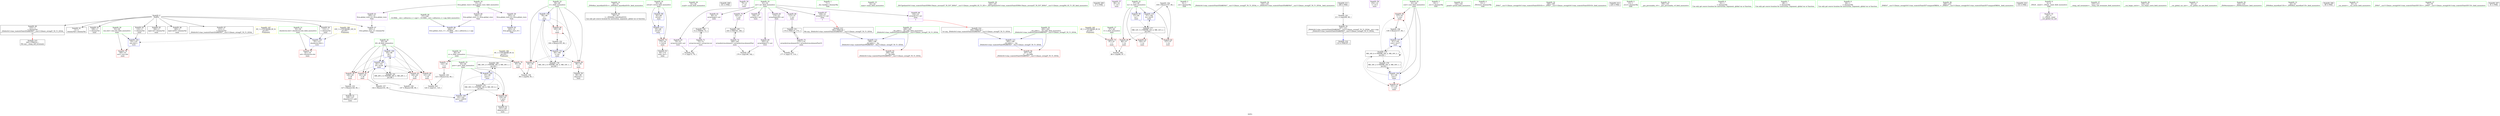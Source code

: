 digraph "SVFG" {
	label="SVFG";

	Node0x56116dcac850 [shape=record,color=grey,label="{NodeID: 0\nNullPtr}"];
	Node0x56116dcac850 -> Node0x56116dcc46a0[style=solid];
	Node0x56116dcac850 -> Node0x56116dcc47a0[style=solid];
	Node0x56116dcac850 -> Node0x56116dcc4870[style=solid];
	Node0x56116dcac850 -> Node0x56116dcc4940[style=solid];
	Node0x56116dcac850 -> Node0x56116dcc4a10[style=solid];
	Node0x56116dcac850 -> Node0x56116dcc4ae0[style=solid];
	Node0x56116dcac850 -> Node0x56116dcc4bb0[style=solid];
	Node0x56116dcac850 -> Node0x56116dcc5ca0[style=solid];
	Node0x56116dcac850 -> Node0x56116dcc4db0[style=solid];
	Node0x56116dcd8000 [shape=record,color=black,label="{NodeID: 180\nMR_18V_2 = PHI(MR_18V_4, MR_18V_1, )\npts\{64 \}\n}"];
	Node0x56116dcd8000 -> Node0x56116dcc9470[style=dashed];
	Node0x56116dcc4db0 [shape=record,color=blue, style = dotted,label="{NodeID: 97\n245\<--3\nllvm.global_ctors_2\<--dummyVal\nGlob }"];
	Node0x56116dcadad0 [shape=record,color=green,label="{NodeID: 14\n29\<--35\n_ZNSt8ios_base4InitD1Ev\<--_ZNSt8ios_base4InitD1Ev_field_insensitive\n}"];
	Node0x56116dcadad0 -> Node0x56116dcc5d70[style=solid];
	Node0x56116dcc9950 [shape=record,color=blue,label="{NodeID: 111\n45\<--68\nretval\<--\nmain\n}"];
	Node0x56116dcc9950 -> Node0x56116dcc7280[style=dashed];
	Node0x56116dcc3a00 [shape=record,color=green,label="{NodeID: 28\n81\<--82\nscanf\<--scanf_field_insensitive\n}"];
	Node0x56116dce49d0 [shape=record,color=black,label="{NodeID: 208\n101 = PHI()\n}"];
	Node0x56116dcc47a0 [shape=record,color=black,label="{NodeID: 42\n109\<--3\n\<--dummyVal\nmain\n}"];
	Node0x56116dcc6350 [shape=record,color=purple,label="{NodeID: 56\n79\<--8\n\<--.str\nmain\n}"];
	Node0x56116dccd530 [shape=record,color=grey,label="{NodeID: 153\n127 = Binary(126, 84, )\n}"];
	Node0x56116dccd530 -> Node0x56116dcc5f40[style=solid];
	Node0x56116dcc6f40 [shape=record,color=purple,label="{NodeID: 70\n163\<--51\n\<--arr\nmain\n}"];
	Node0x56116dcc6f40 -> Node0x56116dccc310[style=solid];
	Node0x56116dcc7aa0 [shape=record,color=red,label="{NodeID: 84\n98\<--59\n\<--i\nmain\n}"];
	Node0x56116dcc7aa0 -> Node0x56116dcc5e70[style=solid];
	Node0x56116dcacbe0 [shape=record,color=green,label="{NodeID: 1\n7\<--1\n__dso_handle\<--dummyObj\nGlob }"];
	Node0x56116dcd8500 [shape=record,color=black,label="{NodeID: 181\nMR_20V_2 = PHI(MR_20V_4, MR_20V_1, )\npts\{66 \}\n}"];
	Node0x56116dcd8500 -> Node0x56116dcc9540[style=dashed];
	Node0x56116dcc4eb0 [shape=record,color=blue,label="{NodeID: 98\n45\<--68\nretval\<--\nmain\n}"];
	Node0x56116dcc4eb0 -> Node0x56116dcc9950[style=dashed];
	Node0x56116dcc2f40 [shape=record,color=green,label="{NodeID: 15\n42\<--43\nmain\<--main_field_insensitive\n}"];
	Node0x56116dcc9a20 [shape=record,color=blue,label="{NodeID: 112\n200\<--198\n__lhs.addr\<--__lhs\n_ZStltIcSt11char_traitsIcESaIcEEbRKNSt7__cxx1112basic_stringIT_T0_T1_EESA_\n}"];
	Node0x56116dcc9a20 -> Node0x56116dcc81f0[style=dashed];
	Node0x56116dcc3b00 [shape=record,color=green,label="{NodeID: 29\n102\<--103\n_ZSt7getlineIcSt11char_traitsIcESaIcEERSt13basic_istreamIT_T0_ES7_RNSt7__cxx1112basic_stringIS4_S5_T1_EE\<--_ZSt7getlineIcSt11char_traitsIcESaIcEERSt13basic_istreamIT_T0_ES7_RNSt7__cxx1112basic_stringIS4_S5_T1_EE_field_insensitive\n}"];
	Node0x56116dce4ad0 [shape=record,color=black,label="{NodeID: 209\n27 = PHI()\n}"];
	Node0x56116dcc4870 [shape=record,color=black,label="{NodeID: 43\n110\<--3\n\<--dummyVal\nmain\n}"];
	Node0x56116dcc4870 -> Node0x56116dcc51f0[style=solid];
	Node0x56116dcc6420 [shape=record,color=purple,label="{NodeID: 57\n90\<--10\n\<--.str.1\nmain\n}"];
	Node0x56116dccd6b0 [shape=record,color=grey,label="{NodeID: 154\n158 = Binary(157, 84, )\n}"];
	Node0x56116dccd6b0 -> Node0x56116dcc9880[style=solid];
	Node0x56116dcc7010 [shape=record,color=purple,label="{NodeID: 71\n73\<--72\narrayctor.next\<--arrayctor.cur\nmain\n}"];
	Node0x56116dcc7010 -> Node0x56116dccc870[style=solid];
	Node0x56116dcc7010 -> Node0x56116dcce2b0[style=solid];
	Node0x56116dcc7b70 [shape=record,color=red,label="{NodeID: 85\n105\<--59\n\<--i\nmain\n}"];
	Node0x56116dcc7b70 -> Node0x56116dccd3b0[style=solid];
	Node0x56116dcacc70 [shape=record,color=green,label="{NodeID: 2\n8\<--1\n.str\<--dummyObj\nGlob }"];
	Node0x56116dcc4f80 [shape=record,color=blue,label="{NodeID: 99\n57\<--84\ntn\<--\nmain\n}"];
	Node0x56116dcc4f80 -> Node0x56116dcd7100[style=dashed];
	Node0x56116dcc3010 [shape=record,color=green,label="{NodeID: 16\n45\<--46\nretval\<--retval_field_insensitive\nmain\n}"];
	Node0x56116dcc3010 -> Node0x56116dcc7280[style=solid];
	Node0x56116dcc3010 -> Node0x56116dcc4eb0[style=solid];
	Node0x56116dcc3010 -> Node0x56116dcc9950[style=solid];
	Node0x56116dcc9af0 [shape=record,color=blue,label="{NodeID: 113\n202\<--199\n__rhs.addr\<--__rhs\n_ZStltIcSt11char_traitsIcESaIcEEbRKNSt7__cxx1112basic_stringIT_T0_T1_EESA_\n}"];
	Node0x56116dcc9af0 -> Node0x56116dcc82c0[style=dashed];
	Node0x56116dcc3c00 [shape=record,color=green,label="{NodeID: 30\n134\<--135\n_ZStltIcSt11char_traitsIcESaIcEEbRKNSt7__cxx1112basic_stringIT_T0_T1_EESA_\<--_ZStltIcSt11char_traitsIcESaIcEEbRKNSt7__cxx1112basic_stringIT_T0_T1_EESA__field_insensitive\n}"];
	Node0x56116dce1c00 [shape=record,color=black,label="{NodeID: 210\n133 = PHI(197, )\n}"];
	Node0x56116dcc4940 [shape=record,color=black,label="{NodeID: 44\n112\<--3\n\<--dummyVal\nmain\n}"];
	Node0x56116dcc4940 -> Node0x56116dcc52c0[style=solid];
	Node0x56116dcc64f0 [shape=record,color=purple,label="{NodeID: 58\n152\<--13\n\<--.str.2\nmain\n}"];
	Node0x56116dccd830 [shape=record,color=grey,label="{NodeID: 155\n123 = Binary(122, 84, )\n}"];
	Node0x56116dccd830 -> Node0x56116dcce430[style=solid];
	Node0x56116dcc70e0 [shape=record,color=purple,label="{NodeID: 72\n166\<--165\narraydestroy.element\<--arraydestroy.elementPast\nmain\n}"];
	Node0x56116dcc70e0 -> Node0x56116dccc310[style=solid];
	Node0x56116dcc70e0 -> Node0x56116dcce730[style=solid];
	Node0x56116dcc7c40 [shape=record,color=red,label="{NodeID: 86\n137\<--61\n\<--cost\nmain\n}"];
	Node0x56116dcc7c40 -> Node0x56116dccd9b0[style=solid];
	Node0x56116dcae270 [shape=record,color=green,label="{NodeID: 3\n10\<--1\n.str.1\<--dummyObj\nGlob }"];
	Node0x56116dcc5050 [shape=record,color=blue,label="{NodeID: 100\n59\<--68\ni\<--\nmain\n}"];
	Node0x56116dcc5050 -> Node0x56116dcc79d0[style=dashed];
	Node0x56116dcc5050 -> Node0x56116dcc7aa0[style=dashed];
	Node0x56116dcc5050 -> Node0x56116dcc7b70[style=dashed];
	Node0x56116dcc5050 -> Node0x56116dcc5120[style=dashed];
	Node0x56116dcc5050 -> Node0x56116dcd7600[style=dashed];
	Node0x56116dcc30e0 [shape=record,color=green,label="{NodeID: 17\n47\<--48\nt\<--t_field_insensitive\nmain\n}"];
	Node0x56116dcc30e0 -> Node0x56116dcc7350[style=solid];
	Node0x56116dcc3d00 [shape=record,color=green,label="{NodeID: 31\n154\<--155\nprintf\<--printf_field_insensitive\n}"];
	Node0x56116dce1d60 [shape=record,color=black,label="{NodeID: 211\n208 = PHI()\n}"];
	Node0x56116dce1d60 -> Node0x56116dcce130[style=solid];
	Node0x56116dcc4a10 [shape=record,color=black,label="{NodeID: 45\n182\<--3\nlpad.val\<--dummyVal\nmain\n}"];
	Node0x56116dcc65c0 [shape=record,color=purple,label="{NodeID: 59\n243\<--15\nllvm.global_ctors_0\<--llvm.global_ctors\nGlob }"];
	Node0x56116dcc65c0 -> Node0x56116dcc8390[style=solid];
	Node0x56116dccd9b0 [shape=record,color=grey,label="{NodeID: 156\n138 = Binary(137, 84, )\n}"];
	Node0x56116dccd9b0 -> Node0x56116dcc9610[style=solid];
	Node0x56116dcc71b0 [shape=record,color=purple,label="{NodeID: 73\n175\<--174\narraydestroy.element32\<--arraydestroy.elementPast31\nmain\n}"];
	Node0x56116dcc71b0 -> Node0x56116dccce10[style=solid];
	Node0x56116dcc71b0 -> Node0x56116dcce5b0[style=solid];
	Node0x56116dcc7d10 [shape=record,color=red,label="{NodeID: 87\n151\<--61\n\<--cost\nmain\n}"];
	Node0x56116dcae300 [shape=record,color=green,label="{NodeID: 4\n12\<--1\n_ZSt3cin\<--dummyObj\nGlob }"];
	Node0x56116dcc5120 [shape=record,color=blue,label="{NodeID: 101\n59\<--106\ni\<--inc\nmain\n}"];
	Node0x56116dcc5120 -> Node0x56116dcc79d0[style=dashed];
	Node0x56116dcc5120 -> Node0x56116dcc7aa0[style=dashed];
	Node0x56116dcc5120 -> Node0x56116dcc7b70[style=dashed];
	Node0x56116dcc5120 -> Node0x56116dcc5120[style=dashed];
	Node0x56116dcc5120 -> Node0x56116dcd7600[style=dashed];
	Node0x56116dcc31b0 [shape=record,color=green,label="{NodeID: 18\n49\<--50\nn\<--n_field_insensitive\nmain\n}"];
	Node0x56116dcc31b0 -> Node0x56116dcc7420[style=solid];
	Node0x56116dcc31b0 -> Node0x56116dcc74f0[style=solid];
	Node0x56116dcc3e00 [shape=record,color=green,label="{NodeID: 32\n168\<--169\n_ZNSt7__cxx1112basic_stringIcSt11char_traitsIcESaIcEED1Ev\<--_ZNSt7__cxx1112basic_stringIcSt11char_traitsIcESaIcEED1Ev_field_insensitive\n}"];
	Node0x56116dce1e60 [shape=record,color=black,label="{NodeID: 212\n229 = PHI()\n}"];
	Node0x56116dcc4ae0 [shape=record,color=black,label="{NodeID: 46\n183\<--3\nlpad.val35\<--dummyVal\nmain\n}"];
	Node0x56116dcc66c0 [shape=record,color=purple,label="{NodeID: 60\n244\<--15\nllvm.global_ctors_1\<--llvm.global_ctors\nGlob }"];
	Node0x56116dcc66c0 -> Node0x56116dcc4cb0[style=solid];
	Node0x56116dccdb30 [shape=record,color=grey,label="{NodeID: 157\n142 = Binary(141, 84, )\n}"];
	Node0x56116dccdb30 -> Node0x56116dcc96e0[style=solid];
	Node0x56116dcc7280 [shape=record,color=red,label="{NodeID: 74\n172\<--45\n\<--retval\nmain\n}"];
	Node0x56116dcc7280 -> Node0x56116dcc60e0[style=solid];
	Node0x56116dcc7de0 [shape=record,color=red,label="{NodeID: 88\n130\<--63\n\<--prev\nmain\n}"];
	Node0x56116dcc7de0 -> Node0x56116dcc6010[style=solid];
	Node0x56116dcae390 [shape=record,color=green,label="{NodeID: 5\n13\<--1\n.str.2\<--dummyObj\nGlob }"];
	Node0x56116dcd95b0 [shape=record,color=yellow,style=double,label="{NodeID: 185\n4V_1 = ENCHI(MR_4V_0)\npts\{48 \}\nFun[main]}"];
	Node0x56116dcd95b0 -> Node0x56116dcc7350[style=dashed];
	Node0x56116dcc51f0 [shape=record,color=blue,label="{NodeID: 102\n53\<--110\nexn.slot\<--\nmain\n}"];
	Node0x56116dcc51f0 -> Node0x56116dcc75c0[style=dashed];
	Node0x56116dcc3280 [shape=record,color=green,label="{NodeID: 19\n51\<--52\narr\<--arr_field_insensitive\nmain\n}"];
	Node0x56116dcc3280 -> Node0x56116dcc68c0[style=solid];
	Node0x56116dcc3280 -> Node0x56116dcc6990[style=solid];
	Node0x56116dcc3280 -> Node0x56116dcc6a60[style=solid];
	Node0x56116dcc3280 -> Node0x56116dcc6b30[style=solid];
	Node0x56116dcc3280 -> Node0x56116dcc6c00[style=solid];
	Node0x56116dcc3280 -> Node0x56116dcc6cd0[style=solid];
	Node0x56116dcc3280 -> Node0x56116dcc6da0[style=solid];
	Node0x56116dcc3280 -> Node0x56116dcc6e70[style=solid];
	Node0x56116dcc3280 -> Node0x56116dcc6f40[style=solid];
	Node0x56116dcc3f00 [shape=record,color=green,label="{NodeID: 33\n190\<--191\n__gxx_personality_v0\<--__gxx_personality_v0_field_insensitive\n}"];
	Node0x56116dce1f30 [shape=record,color=black,label="{NodeID: 213\n198 = PHI(129, )\n0th arg _ZStltIcSt11char_traitsIcESaIcEEbRKNSt7__cxx1112basic_stringIT_T0_T1_EESA_ }"];
	Node0x56116dce1f30 -> Node0x56116dcc9a20[style=solid];
	Node0x56116dcc4bb0 [shape=record,color=black,label="{NodeID: 47\n213\<--3\n\<--dummyVal\n_ZStltIcSt11char_traitsIcESaIcEEbRKNSt7__cxx1112basic_stringIT_T0_T1_EESA_\n}"];
	Node0x56116dcc67c0 [shape=record,color=purple,label="{NodeID: 61\n245\<--15\nllvm.global_ctors_2\<--llvm.global_ctors\nGlob }"];
	Node0x56116dcc67c0 -> Node0x56116dcc4db0[style=solid];
	Node0x56116dccdcb0 [shape=record,color=grey,label="{NodeID: 158\n147 = Binary(146, 84, )\n}"];
	Node0x56116dccdcb0 -> Node0x56116dcc97b0[style=solid];
	Node0x56116dcc7350 [shape=record,color=red,label="{NodeID: 75\n87\<--47\n\<--t\nmain\n}"];
	Node0x56116dcc7350 -> Node0x56116dccdfb0[style=solid];
	Node0x56116dcc7eb0 [shape=record,color=red,label="{NodeID: 89\n121\<--65\n\<--i8\nmain\n}"];
	Node0x56116dcc7eb0 -> Node0x56116dcce430[style=solid];
	Node0x56116dcade30 [shape=record,color=green,label="{NodeID: 6\n16\<--1\n\<--dummyObj\nCan only get source location for instruction, argument, global var or function.}"];
	Node0x56116dcd9690 [shape=record,color=yellow,style=double,label="{NodeID: 186\n6V_1 = ENCHI(MR_6V_0)\npts\{50 \}\nFun[main]}"];
	Node0x56116dcd9690 -> Node0x56116dcc7420[style=dashed];
	Node0x56116dcd9690 -> Node0x56116dcc74f0[style=dashed];
	Node0x56116dcc52c0 [shape=record,color=blue,label="{NodeID: 103\n55\<--112\nehselector.slot\<--\nmain\n}"];
	Node0x56116dcc52c0 -> Node0x56116dcc7690[style=dashed];
	Node0x56116dcc3350 [shape=record,color=green,label="{NodeID: 20\n53\<--54\nexn.slot\<--exn.slot_field_insensitive\nmain\n}"];
	Node0x56116dcc3350 -> Node0x56116dcc75c0[style=solid];
	Node0x56116dcc3350 -> Node0x56116dcc51f0[style=solid];
	Node0x56116dcc4000 [shape=record,color=green,label="{NodeID: 34\n200\<--201\n__lhs.addr\<--__lhs.addr_field_insensitive\n_ZStltIcSt11char_traitsIcESaIcEEbRKNSt7__cxx1112basic_stringIT_T0_T1_EESA_\n}"];
	Node0x56116dcc4000 -> Node0x56116dcc81f0[style=solid];
	Node0x56116dcc4000 -> Node0x56116dcc9a20[style=solid];
	Node0x56116dce20f0 [shape=record,color=black,label="{NodeID: 214\n199 = PHI(132, )\n1st arg _ZStltIcSt11char_traitsIcESaIcEEbRKNSt7__cxx1112basic_stringIT_T0_T1_EESA_ }"];
	Node0x56116dce20f0 -> Node0x56116dcc9af0[style=solid];
	Node0x56116dcc5ca0 [shape=record,color=black,label="{NodeID: 48\n214\<--3\n\<--dummyVal\n_ZStltIcSt11char_traitsIcESaIcEEbRKNSt7__cxx1112basic_stringIT_T0_T1_EESA_\n|{<s0>12}}"];
	Node0x56116dcc5ca0:s0 -> Node0x56116dce2230[style=solid,color=red];
	Node0x56116dcc68c0 [shape=record,color=purple,label="{NodeID: 62\n69\<--51\narray.begin\<--arr\nmain\n}"];
	Node0x56116dcc68c0 -> Node0x56116dccc870[style=solid];
	Node0x56116dccde30 [shape=record,color=grey,label="{NodeID: 159\n96 = cmp(94, 95, )\n}"];
	Node0x56116dcc7420 [shape=record,color=red,label="{NodeID: 76\n95\<--49\n\<--n\nmain\n}"];
	Node0x56116dcc7420 -> Node0x56116dccde30[style=solid];
	Node0x56116dcc7f80 [shape=record,color=red,label="{NodeID: 90\n126\<--65\n\<--i8\nmain\n}"];
	Node0x56116dcc7f80 -> Node0x56116dccd530[style=solid];
	Node0x56116dcadec0 [shape=record,color=green,label="{NodeID: 7\n68\<--1\n\<--dummyObj\nCan only get source location for instruction, argument, global var or function.}"];
	Node0x56116dcd9770 [shape=record,color=yellow,style=double,label="{NodeID: 187\n8V_1 = ENCHI(MR_8V_0)\npts\{54 \}\nFun[main]}"];
	Node0x56116dcd9770 -> Node0x56116dcc51f0[style=dashed];
	Node0x56116dcc5390 [shape=record,color=blue,label="{NodeID: 104\n61\<--68\ncost\<--\nmain\n}"];
	Node0x56116dcc5390 -> Node0x56116dcc7c40[style=dashed];
	Node0x56116dcc5390 -> Node0x56116dcc7d10[style=dashed];
	Node0x56116dcc5390 -> Node0x56116dcc9610[style=dashed];
	Node0x56116dcc5390 -> Node0x56116dcd6700[style=dashed];
	Node0x56116dcc5390 -> Node0x56116dcd7b00[style=dashed];
	Node0x56116dcc3420 [shape=record,color=green,label="{NodeID: 21\n55\<--56\nehselector.slot\<--ehselector.slot_field_insensitive\nmain\n}"];
	Node0x56116dcc3420 -> Node0x56116dcc7690[style=solid];
	Node0x56116dcc3420 -> Node0x56116dcc52c0[style=solid];
	Node0x56116dcc40d0 [shape=record,color=green,label="{NodeID: 35\n202\<--203\n__rhs.addr\<--__rhs.addr_field_insensitive\n_ZStltIcSt11char_traitsIcESaIcEEbRKNSt7__cxx1112basic_stringIT_T0_T1_EESA_\n}"];
	Node0x56116dcc40d0 -> Node0x56116dcc82c0[style=solid];
	Node0x56116dcc40d0 -> Node0x56116dcc9af0[style=solid];
	Node0x56116dce2230 [shape=record,color=black,label="{NodeID: 215\n228 = PHI(214, )\n0th arg __clang_call_terminate }"];
	Node0x56116dcc5d70 [shape=record,color=black,label="{NodeID: 49\n28\<--29\n\<--_ZNSt8ios_base4InitD1Ev\nCan only get source location for instruction, argument, global var or function.}"];
	Node0x56116dcc6990 [shape=record,color=purple,label="{NodeID: 63\n70\<--51\narrayctor.end\<--arr\nmain\n}"];
	Node0x56116dcc6990 -> Node0x56116dcce2b0[style=solid];
	Node0x56116dccdfb0 [shape=record,color=grey,label="{NodeID: 160\n88 = cmp(86, 87, )\n}"];
	Node0x56116dcc74f0 [shape=record,color=red,label="{NodeID: 77\n122\<--49\n\<--n\nmain\n}"];
	Node0x56116dcc74f0 -> Node0x56116dccd830[style=solid];
	Node0x56116dcc8050 [shape=record,color=red,label="{NodeID: 91\n141\<--65\n\<--i8\nmain\n}"];
	Node0x56116dcc8050 -> Node0x56116dccdb30[style=solid];
	Node0x56116dcadf50 [shape=record,color=green,label="{NodeID: 8\n84\<--1\n\<--dummyObj\nCan only get source location for instruction, argument, global var or function.}"];
	Node0x56116dcd9850 [shape=record,color=yellow,style=double,label="{NodeID: 188\n10V_1 = ENCHI(MR_10V_0)\npts\{56 \}\nFun[main]}"];
	Node0x56116dcd9850 -> Node0x56116dcc52c0[style=dashed];
	Node0x56116dcc9470 [shape=record,color=blue,label="{NodeID: 105\n63\<--68\nprev\<--\nmain\n}"];
	Node0x56116dcc9470 -> Node0x56116dcc7de0[style=dashed];
	Node0x56116dcc9470 -> Node0x56116dcc96e0[style=dashed];
	Node0x56116dcc9470 -> Node0x56116dcd6c00[style=dashed];
	Node0x56116dcc9470 -> Node0x56116dcd8000[style=dashed];
	Node0x56116dcc34f0 [shape=record,color=green,label="{NodeID: 22\n57\<--58\ntn\<--tn_field_insensitive\nmain\n}"];
	Node0x56116dcc34f0 -> Node0x56116dcc7760[style=solid];
	Node0x56116dcc34f0 -> Node0x56116dcc7830[style=solid];
	Node0x56116dcc34f0 -> Node0x56116dcc7900[style=solid];
	Node0x56116dcc34f0 -> Node0x56116dcc4f80[style=solid];
	Node0x56116dcc34f0 -> Node0x56116dcc9880[style=solid];
	Node0x56116dcc41a0 [shape=record,color=green,label="{NodeID: 36\n209\<--210\n_ZNKSt7__cxx1112basic_stringIcSt11char_traitsIcESaIcEE7compareERKS4_\<--_ZNKSt7__cxx1112basic_stringIcSt11char_traitsIcESaIcEE7compareERKS4__field_insensitive\n}"];
	Node0x56116dce26d0 [shape=record,color=black,label="{NodeID: 216\n153 = PHI()\n}"];
	Node0x56116dcc5e70 [shape=record,color=black,label="{NodeID: 50\n99\<--98\nidxprom\<--\nmain\n}"];
	Node0x56116dcc6a60 [shape=record,color=purple,label="{NodeID: 64\n100\<--51\narrayidx\<--arr\nmain\n}"];
	Node0x56116dcce130 [shape=record,color=grey,label="{NodeID: 161\n211 = cmp(208, 68, )\n}"];
	Node0x56116dcce130 -> Node0x56116dcc61b0[style=solid];
	Node0x56116dcc75c0 [shape=record,color=red,label="{NodeID: 78\n180\<--53\nexn\<--exn.slot\nmain\n}"];
	Node0x56116dcd6700 [shape=record,color=black,label="{NodeID: 175\nMR_16V_6 = PHI(MR_16V_4, MR_16V_5, )\npts\{62 \}\n}"];
	Node0x56116dcd6700 -> Node0x56116dcc7c40[style=dashed];
	Node0x56116dcd6700 -> Node0x56116dcc7d10[style=dashed];
	Node0x56116dcd6700 -> Node0x56116dcc9610[style=dashed];
	Node0x56116dcd6700 -> Node0x56116dcd6700[style=dashed];
	Node0x56116dcd6700 -> Node0x56116dcd7b00[style=dashed];
	Node0x56116dcc8120 [shape=record,color=red,label="{NodeID: 92\n146\<--65\n\<--i8\nmain\n}"];
	Node0x56116dcc8120 -> Node0x56116dccdcb0[style=solid];
	Node0x56116dcadfe0 [shape=record,color=green,label="{NodeID: 9\n4\<--6\n_ZStL8__ioinit\<--_ZStL8__ioinit_field_insensitive\nGlob }"];
	Node0x56116dcadfe0 -> Node0x56116dcc6280[style=solid];
	Node0x56116dcc9540 [shape=record,color=blue,label="{NodeID: 106\n65\<--68\ni8\<--\nmain\n}"];
	Node0x56116dcc9540 -> Node0x56116dcc7eb0[style=dashed];
	Node0x56116dcc9540 -> Node0x56116dcc7f80[style=dashed];
	Node0x56116dcc9540 -> Node0x56116dcc8050[style=dashed];
	Node0x56116dcc9540 -> Node0x56116dcc8120[style=dashed];
	Node0x56116dcc9540 -> Node0x56116dcc97b0[style=dashed];
	Node0x56116dcc9540 -> Node0x56116dcd8500[style=dashed];
	Node0x56116dcc35c0 [shape=record,color=green,label="{NodeID: 23\n59\<--60\ni\<--i_field_insensitive\nmain\n}"];
	Node0x56116dcc35c0 -> Node0x56116dcc79d0[style=solid];
	Node0x56116dcc35c0 -> Node0x56116dcc7aa0[style=solid];
	Node0x56116dcc35c0 -> Node0x56116dcc7b70[style=solid];
	Node0x56116dcc35c0 -> Node0x56116dcc5050[style=solid];
	Node0x56116dcc35c0 -> Node0x56116dcc5120[style=solid];
	Node0x56116dcc42a0 [shape=record,color=green,label="{NodeID: 37\n216\<--217\n__clang_call_terminate\<--__clang_call_terminate_field_insensitive\n}"];
	Node0x56116dcc5f40 [shape=record,color=black,label="{NodeID: 51\n128\<--127\nidxprom12\<--add\nmain\n}"];
	Node0x56116dcc6b30 [shape=record,color=purple,label="{NodeID: 65\n114\<--51\narray.begin29\<--arr\nmain\n}"];
	Node0x56116dcc6b30 -> Node0x56116dcce5b0[style=solid];
	Node0x56116dcce2b0 [shape=record,color=grey,label="{NodeID: 162\n77 = cmp(73, 70, )\n}"];
	Node0x56116dcc7690 [shape=record,color=red,label="{NodeID: 79\n181\<--55\nsel\<--ehselector.slot\nmain\n}"];
	Node0x56116dcd6c00 [shape=record,color=black,label="{NodeID: 176\nMR_18V_5 = PHI(MR_18V_6, MR_18V_4, )\npts\{64 \}\n}"];
	Node0x56116dcd6c00 -> Node0x56116dcc7de0[style=dashed];
	Node0x56116dcd6c00 -> Node0x56116dcc96e0[style=dashed];
	Node0x56116dcd6c00 -> Node0x56116dcd6c00[style=dashed];
	Node0x56116dcd6c00 -> Node0x56116dcd8000[style=dashed];
	Node0x56116dcc81f0 [shape=record,color=red,label="{NodeID: 93\n206\<--200\n\<--__lhs.addr\n_ZStltIcSt11char_traitsIcESaIcEEbRKNSt7__cxx1112basic_stringIT_T0_T1_EESA_\n}"];
	Node0x56116dcad810 [shape=record,color=green,label="{NodeID: 10\n15\<--19\nllvm.global_ctors\<--llvm.global_ctors_field_insensitive\nGlob }"];
	Node0x56116dcad810 -> Node0x56116dcc65c0[style=solid];
	Node0x56116dcad810 -> Node0x56116dcc66c0[style=solid];
	Node0x56116dcad810 -> Node0x56116dcc67c0[style=solid];
	Node0x56116dcc9610 [shape=record,color=blue,label="{NodeID: 107\n61\<--138\ncost\<--inc17\nmain\n}"];
	Node0x56116dcc9610 -> Node0x56116dcd6700[style=dashed];
	Node0x56116dcc3690 [shape=record,color=green,label="{NodeID: 24\n61\<--62\ncost\<--cost_field_insensitive\nmain\n}"];
	Node0x56116dcc3690 -> Node0x56116dcc7c40[style=solid];
	Node0x56116dcc3690 -> Node0x56116dcc7d10[style=solid];
	Node0x56116dcc3690 -> Node0x56116dcc5390[style=solid];
	Node0x56116dcc3690 -> Node0x56116dcc9610[style=solid];
	Node0x56116dcc43a0 [shape=record,color=green,label="{NodeID: 38\n230\<--231\n__cxa_begin_catch\<--__cxa_begin_catch_field_insensitive\n}"];
	Node0x56116dcc6010 [shape=record,color=black,label="{NodeID: 52\n131\<--130\nidxprom14\<--\nmain\n}"];
	Node0x56116dccc310 [shape=record,color=black,label="{NodeID: 149\n165 = PHI(163, 166, )\n}"];
	Node0x56116dccc310 -> Node0x56116dcc70e0[style=solid];
	Node0x56116dcc6c00 [shape=record,color=purple,label="{NodeID: 66\n115\<--51\n\<--arr\nmain\n}"];
	Node0x56116dcc6c00 -> Node0x56116dccce10[style=solid];
	Node0x56116dcce430 [shape=record,color=grey,label="{NodeID: 163\n124 = cmp(121, 123, )\n}"];
	Node0x56116dcc7760 [shape=record,color=red,label="{NodeID: 80\n86\<--57\n\<--tn\nmain\n}"];
	Node0x56116dcc7760 -> Node0x56116dccdfb0[style=solid];
	Node0x56116dcd7100 [shape=record,color=black,label="{NodeID: 177\nMR_12V_3 = PHI(MR_12V_4, MR_12V_2, )\npts\{58 \}\n}"];
	Node0x56116dcd7100 -> Node0x56116dcc7760[style=dashed];
	Node0x56116dcd7100 -> Node0x56116dcc7830[style=dashed];
	Node0x56116dcd7100 -> Node0x56116dcc7900[style=dashed];
	Node0x56116dcd7100 -> Node0x56116dcc9880[style=dashed];
	Node0x56116dcc82c0 [shape=record,color=red,label="{NodeID: 94\n207\<--202\n\<--__rhs.addr\n_ZStltIcSt11char_traitsIcESaIcEEbRKNSt7__cxx1112basic_stringIT_T0_T1_EESA_\n}"];
	Node0x56116dcad8a0 [shape=record,color=green,label="{NodeID: 11\n20\<--21\n__cxx_global_var_init\<--__cxx_global_var_init_field_insensitive\n}"];
	Node0x56116dcc96e0 [shape=record,color=blue,label="{NodeID: 108\n63\<--142\nprev\<--add18\nmain\n}"];
	Node0x56116dcc96e0 -> Node0x56116dcd6c00[style=dashed];
	Node0x56116dcc3760 [shape=record,color=green,label="{NodeID: 25\n63\<--64\nprev\<--prev_field_insensitive\nmain\n}"];
	Node0x56116dcc3760 -> Node0x56116dcc7de0[style=solid];
	Node0x56116dcc3760 -> Node0x56116dcc9470[style=solid];
	Node0x56116dcc3760 -> Node0x56116dcc96e0[style=solid];
	Node0x56116dcc44a0 [shape=record,color=green,label="{NodeID: 39\n233\<--234\n_ZSt9terminatev\<--_ZSt9terminatev_field_insensitive\n}"];
	Node0x56116dcc60e0 [shape=record,color=black,label="{NodeID: 53\n44\<--172\nmain_ret\<--\nmain\n}"];
	Node0x56116dccc870 [shape=record,color=black,label="{NodeID: 150\n72 = PHI(69, 73, )\n}"];
	Node0x56116dccc870 -> Node0x56116dcc7010[style=solid];
	Node0x56116dcc6cd0 [shape=record,color=purple,label="{NodeID: 67\n129\<--51\narrayidx13\<--arr\nmain\n|{<s0>7}}"];
	Node0x56116dcc6cd0:s0 -> Node0x56116dce1f30[style=solid,color=red];
	Node0x56116dcce5b0 [shape=record,color=grey,label="{NodeID: 164\n177 = cmp(175, 114, )\n}"];
	Node0x56116dcc7830 [shape=record,color=red,label="{NodeID: 81\n150\<--57\n\<--tn\nmain\n}"];
	Node0x56116dcd7600 [shape=record,color=black,label="{NodeID: 178\nMR_14V_2 = PHI(MR_14V_4, MR_14V_1, )\npts\{60 \}\n}"];
	Node0x56116dcd7600 -> Node0x56116dcc5050[style=dashed];
	Node0x56116dcc8390 [shape=record,color=blue,label="{NodeID: 95\n243\<--16\nllvm.global_ctors_0\<--\nGlob }"];
	Node0x56116dcad930 [shape=record,color=green,label="{NodeID: 12\n24\<--25\n_ZNSt8ios_base4InitC1Ev\<--_ZNSt8ios_base4InitC1Ev_field_insensitive\n}"];
	Node0x56116dcc97b0 [shape=record,color=blue,label="{NodeID: 109\n65\<--147\ni8\<--inc20\nmain\n}"];
	Node0x56116dcc97b0 -> Node0x56116dcc7eb0[style=dashed];
	Node0x56116dcc97b0 -> Node0x56116dcc7f80[style=dashed];
	Node0x56116dcc97b0 -> Node0x56116dcc8050[style=dashed];
	Node0x56116dcc97b0 -> Node0x56116dcc8120[style=dashed];
	Node0x56116dcc97b0 -> Node0x56116dcc97b0[style=dashed];
	Node0x56116dcc97b0 -> Node0x56116dcd8500[style=dashed];
	Node0x56116dcc3830 [shape=record,color=green,label="{NodeID: 26\n65\<--66\ni8\<--i8_field_insensitive\nmain\n}"];
	Node0x56116dcc3830 -> Node0x56116dcc7eb0[style=solid];
	Node0x56116dcc3830 -> Node0x56116dcc7f80[style=solid];
	Node0x56116dcc3830 -> Node0x56116dcc8050[style=solid];
	Node0x56116dcc3830 -> Node0x56116dcc8120[style=solid];
	Node0x56116dcc3830 -> Node0x56116dcc9540[style=solid];
	Node0x56116dcc3830 -> Node0x56116dcc97b0[style=solid];
	Node0x56116dce3760 [shape=record,color=black,label="{NodeID: 206\n80 = PHI()\n}"];
	Node0x56116dcc45a0 [shape=record,color=green,label="{NodeID: 40\n17\<--239\n_GLOBAL__sub_I_uditarora_2_1.cpp\<--_GLOBAL__sub_I_uditarora_2_1.cpp_field_insensitive\n}"];
	Node0x56116dcc45a0 -> Node0x56116dcc4cb0[style=solid];
	Node0x56116dcc61b0 [shape=record,color=black,label="{NodeID: 54\n197\<--211\n_ZStltIcSt11char_traitsIcESaIcEEbRKNSt7__cxx1112basic_stringIT_T0_T1_EESA__ret\<--cmp\n_ZStltIcSt11char_traitsIcESaIcEEbRKNSt7__cxx1112basic_stringIT_T0_T1_EESA_\n|{<s0>7}}"];
	Node0x56116dcc61b0:s0 -> Node0x56116dce1c00[style=solid,color=blue];
	Node0x56116dccce10 [shape=record,color=black,label="{NodeID: 151\n174 = PHI(115, 175, )\n}"];
	Node0x56116dccce10 -> Node0x56116dcc71b0[style=solid];
	Node0x56116dcc6da0 [shape=record,color=purple,label="{NodeID: 68\n132\<--51\narrayidx15\<--arr\nmain\n|{<s0>7}}"];
	Node0x56116dcc6da0:s0 -> Node0x56116dce20f0[style=solid,color=red];
	Node0x56116dcce730 [shape=record,color=grey,label="{NodeID: 165\n170 = cmp(166, 162, )\n}"];
	Node0x56116dcc7900 [shape=record,color=red,label="{NodeID: 82\n157\<--57\n\<--tn\nmain\n}"];
	Node0x56116dcc7900 -> Node0x56116dccd6b0[style=solid];
	Node0x56116dcd7b00 [shape=record,color=black,label="{NodeID: 179\nMR_16V_2 = PHI(MR_16V_4, MR_16V_1, )\npts\{62 \}\n}"];
	Node0x56116dcd7b00 -> Node0x56116dcc5390[style=dashed];
	Node0x56116dcc4cb0 [shape=record,color=blue,label="{NodeID: 96\n244\<--17\nllvm.global_ctors_1\<--_GLOBAL__sub_I_uditarora_2_1.cpp\nGlob }"];
	Node0x56116dcada00 [shape=record,color=green,label="{NodeID: 13\n30\<--31\n__cxa_atexit\<--__cxa_atexit_field_insensitive\n}"];
	Node0x56116dcc9880 [shape=record,color=blue,label="{NodeID: 110\n57\<--158\ntn\<--inc25\nmain\n}"];
	Node0x56116dcc9880 -> Node0x56116dcd7100[style=dashed];
	Node0x56116dcc3900 [shape=record,color=green,label="{NodeID: 27\n75\<--76\n_ZNSt7__cxx1112basic_stringIcSt11char_traitsIcESaIcEEC1Ev\<--_ZNSt7__cxx1112basic_stringIcSt11char_traitsIcESaIcEEC1Ev_field_insensitive\n}"];
	Node0x56116dce3690 [shape=record,color=black,label="{NodeID: 207\n91 = PHI()\n}"];
	Node0x56116dcc46a0 [shape=record,color=black,label="{NodeID: 41\n2\<--3\ndummyVal\<--dummyVal\n}"];
	Node0x56116dcc6280 [shape=record,color=purple,label="{NodeID: 55\n26\<--4\n\<--_ZStL8__ioinit\n__cxx_global_var_init\n}"];
	Node0x56116dccd3b0 [shape=record,color=grey,label="{NodeID: 152\n106 = Binary(105, 84, )\n}"];
	Node0x56116dccd3b0 -> Node0x56116dcc5120[style=solid];
	Node0x56116dcc6e70 [shape=record,color=purple,label="{NodeID: 69\n162\<--51\narray.begin27\<--arr\nmain\n}"];
	Node0x56116dcc6e70 -> Node0x56116dcce730[style=solid];
	Node0x56116dcc79d0 [shape=record,color=red,label="{NodeID: 83\n94\<--59\n\<--i\nmain\n}"];
	Node0x56116dcc79d0 -> Node0x56116dccde30[style=solid];
}
